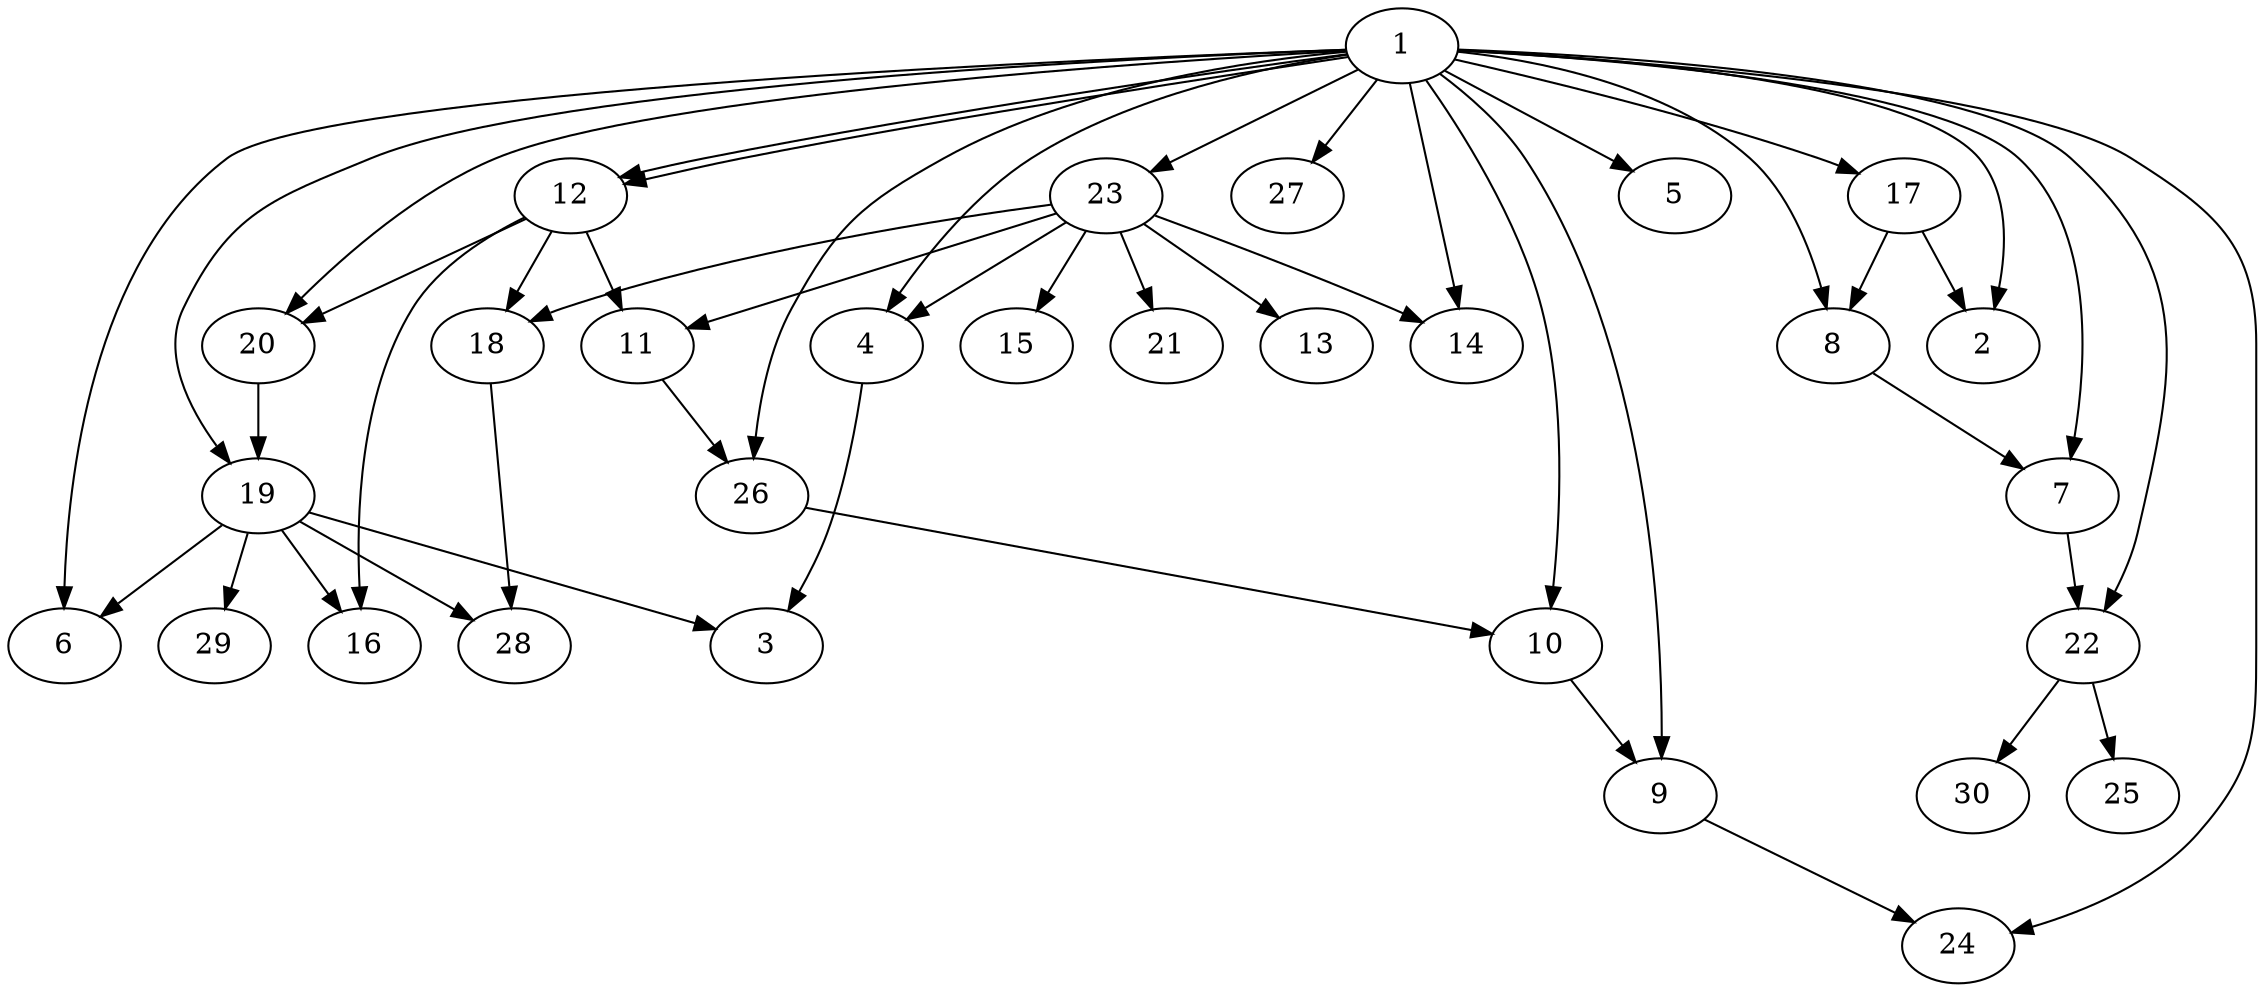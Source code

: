 // The Round Graph
digraph BFS {
	1 -> 23
	1 -> 19
	1 -> 22
	1 -> 17
	1 -> 26
	1 -> 20
	1 -> 12
	1 -> 27
	1 -> 9
	1 -> 24
	1 -> 7
	1 -> 5
	23 -> 21
	23 -> 4
	23 -> 14
	23 -> 13
	23 -> 11
	23 -> 15
	23 -> 18
	19 -> 3
	19 -> 28
	19 -> 16
	19 -> 6
	19 -> 29
	22 -> 30
	22 -> 25
	17 -> 8
	17 -> 2
	26 -> 10
	1 -> 2
	1 -> 4
	1 -> 6
	1 -> 8
	1 -> 10
	1 -> 12
	1 -> 14
	4 -> 3
	8 -> 7
	10 -> 9
	12 -> 11
	12 -> 16
	12 -> 18
	12 -> 20
	7 -> 22
	9 -> 24
	11 -> 26
	18 -> 28
	20 -> 19
}
